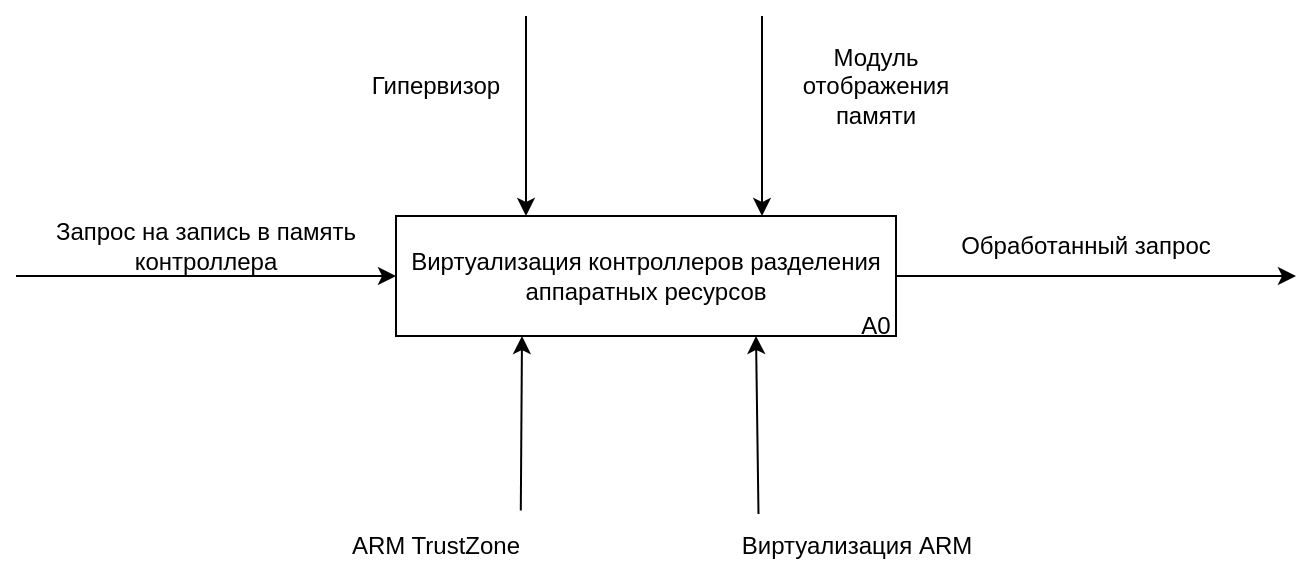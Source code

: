 <mxfile version="24.2.1" type="device" pages="2">
  <diagram name="Page-1" id="two7AJyQK5AV_vLxOYdT">
    <mxGraphModel dx="978" dy="252" grid="1" gridSize="10" guides="1" tooltips="1" connect="1" arrows="1" fold="1" page="1" pageScale="1" pageWidth="850" pageHeight="1100" math="0" shadow="0">
      <root>
        <mxCell id="0" />
        <mxCell id="1" parent="0" />
        <mxCell id="vDNXfYjLbYav8jDJaHbC-2" value="" style="endArrow=classic;html=1;rounded=0;entryX=0.5;entryY=0;entryDx=0;entryDy=0;" edge="1" parent="1">
          <mxGeometry width="50" height="50" relative="1" as="geometry">
            <mxPoint x="425" y="90" as="sourcePoint" />
            <mxPoint x="425" y="190" as="targetPoint" />
          </mxGeometry>
        </mxCell>
        <mxCell id="vDNXfYjLbYav8jDJaHbC-3" value="Виртуализация контроллеров разделения аппаратных ресурсов " style="rounded=0;whiteSpace=wrap;html=1;" vertex="1" parent="1">
          <mxGeometry x="360" y="190" width="250" height="60" as="geometry" />
        </mxCell>
        <mxCell id="vDNXfYjLbYav8jDJaHbC-4" value="" style="endArrow=classic;html=1;rounded=0;entryX=0;entryY=0.5;entryDx=0;entryDy=0;" edge="1" parent="1" target="vDNXfYjLbYav8jDJaHbC-3">
          <mxGeometry width="50" height="50" relative="1" as="geometry">
            <mxPoint x="170" y="220" as="sourcePoint" />
            <mxPoint x="450" y="200" as="targetPoint" />
          </mxGeometry>
        </mxCell>
        <mxCell id="vDNXfYjLbYav8jDJaHbC-5" value="" style="endArrow=classic;html=1;rounded=0;exitX=1;exitY=0.5;exitDx=0;exitDy=0;" edge="1" parent="1" source="vDNXfYjLbYav8jDJaHbC-3">
          <mxGeometry width="50" height="50" relative="1" as="geometry">
            <mxPoint x="400" y="250" as="sourcePoint" />
            <mxPoint x="810" y="220" as="targetPoint" />
          </mxGeometry>
        </mxCell>
        <mxCell id="vDNXfYjLbYav8jDJaHbC-6" value="Запрос на запись в память контроллера" style="text;html=1;align=center;verticalAlign=middle;whiteSpace=wrap;rounded=0;" vertex="1" parent="1">
          <mxGeometry x="180" y="190" width="170" height="30" as="geometry" />
        </mxCell>
        <mxCell id="vDNXfYjLbYav8jDJaHbC-11" value="Гипервизор" style="text;html=1;align=center;verticalAlign=middle;whiteSpace=wrap;rounded=0;" vertex="1" parent="1">
          <mxGeometry x="350" y="110" width="60" height="30" as="geometry" />
        </mxCell>
        <mxCell id="vDNXfYjLbYav8jDJaHbC-16" value="Обработанный запрос" style="text;html=1;align=center;verticalAlign=middle;whiteSpace=wrap;rounded=0;" vertex="1" parent="1">
          <mxGeometry x="630" y="190" width="150" height="30" as="geometry" />
        </mxCell>
        <mxCell id="vDNXfYjLbYav8jDJaHbC-17" value="A0" style="text;html=1;align=center;verticalAlign=middle;whiteSpace=wrap;rounded=0;" vertex="1" parent="1">
          <mxGeometry x="570" y="230" width="60" height="30" as="geometry" />
        </mxCell>
        <mxCell id="hFL_JA1HjYXLilo1OL7Q-1" value="" style="endArrow=classic;html=1;rounded=0;entryX=0.25;entryY=1;entryDx=0;entryDy=0;exitX=0.924;exitY=-0.09;exitDx=0;exitDy=0;exitPerimeter=0;" edge="1" parent="1" source="hFL_JA1HjYXLilo1OL7Q-3">
          <mxGeometry width="50" height="50" relative="1" as="geometry">
            <mxPoint x="423" y="330" as="sourcePoint" />
            <mxPoint x="423" y="250" as="targetPoint" />
          </mxGeometry>
        </mxCell>
        <mxCell id="hFL_JA1HjYXLilo1OL7Q-2" value="" style="endArrow=classic;html=1;rounded=0;entryX=0.25;entryY=1;entryDx=0;entryDy=0;exitX=0.11;exitY=-0.033;exitDx=0;exitDy=0;exitPerimeter=0;" edge="1" parent="1" source="hFL_JA1HjYXLilo1OL7Q-4">
          <mxGeometry width="50" height="50" relative="1" as="geometry">
            <mxPoint x="540" y="330" as="sourcePoint" />
            <mxPoint x="540" y="250" as="targetPoint" />
          </mxGeometry>
        </mxCell>
        <mxCell id="hFL_JA1HjYXLilo1OL7Q-3" value="ARM TrustZone" style="text;html=1;align=center;verticalAlign=middle;whiteSpace=wrap;rounded=0;" vertex="1" parent="1">
          <mxGeometry x="330" y="340" width="100" height="30" as="geometry" />
        </mxCell>
        <mxCell id="hFL_JA1HjYXLilo1OL7Q-4" value="Виртуализация ARM" style="text;html=1;align=center;verticalAlign=middle;whiteSpace=wrap;rounded=0;" vertex="1" parent="1">
          <mxGeometry x="527.5" y="340" width="125" height="30" as="geometry" />
        </mxCell>
        <mxCell id="hFL_JA1HjYXLilo1OL7Q-5" value="Модуль отображения памяти" style="text;html=1;align=center;verticalAlign=middle;whiteSpace=wrap;rounded=0;" vertex="1" parent="1">
          <mxGeometry x="555" y="110" width="90" height="30" as="geometry" />
        </mxCell>
        <mxCell id="hFL_JA1HjYXLilo1OL7Q-6" value="" style="endArrow=classic;html=1;rounded=0;entryX=0.25;entryY=0;entryDx=0;entryDy=0;" edge="1" parent="1">
          <mxGeometry width="50" height="50" relative="1" as="geometry">
            <mxPoint x="543" y="90" as="sourcePoint" />
            <mxPoint x="543" y="190" as="targetPoint" />
          </mxGeometry>
        </mxCell>
      </root>
    </mxGraphModel>
  </diagram>
  <diagram id="eidY-8nsqPivrirxlFFz" name="Page-2">
    <mxGraphModel dx="1497" dy="837" grid="1" gridSize="10" guides="1" tooltips="1" connect="1" arrows="1" fold="1" page="1" pageScale="1" pageWidth="850" pageHeight="1100" math="0" shadow="0">
      <root>
        <mxCell id="0" />
        <mxCell id="1" parent="0" />
        <mxCell id="N4-1eTYmswgsE6Q3dom0-1" value="" style="endArrow=classic;html=1;rounded=0;entryX=0.5;entryY=0;entryDx=0;entryDy=0;" edge="1" parent="1" target="N4-1eTYmswgsE6Q3dom0-2">
          <mxGeometry width="50" height="50" relative="1" as="geometry">
            <mxPoint x="485" y="90" as="sourcePoint" />
            <mxPoint x="470" y="140" as="targetPoint" />
          </mxGeometry>
        </mxCell>
        <mxCell id="N4-1eTYmswgsE6Q3dom0-2" value="Пометить область памяти контроллера как доступную только для чтения" style="rounded=0;whiteSpace=wrap;html=1;" vertex="1" parent="1">
          <mxGeometry x="360" y="190" width="250" height="60" as="geometry" />
        </mxCell>
        <mxCell id="N4-1eTYmswgsE6Q3dom0-3" value="" style="endArrow=classic;html=1;rounded=0;entryX=0;entryY=0.5;entryDx=0;entryDy=0;" edge="1" parent="1">
          <mxGeometry width="50" height="50" relative="1" as="geometry">
            <mxPoint x="550" y="374.5" as="sourcePoint" />
            <mxPoint x="740" y="374.5" as="targetPoint" />
          </mxGeometry>
        </mxCell>
        <mxCell id="N4-1eTYmswgsE6Q3dom0-4" value="" style="endArrow=classic;html=1;rounded=0;exitX=1;exitY=0.5;exitDx=0;exitDy=0;entryX=0;entryY=0.25;entryDx=0;entryDy=0;" edge="1" parent="1" source="N4-1eTYmswgsE6Q3dom0-2" target="N4-1eTYmswgsE6Q3dom0-11">
          <mxGeometry width="50" height="50" relative="1" as="geometry">
            <mxPoint x="400" y="250" as="sourcePoint" />
            <mxPoint x="810" y="220" as="targetPoint" />
            <Array as="points">
              <mxPoint x="650" y="220" />
              <mxPoint x="650" y="345" />
            </Array>
          </mxGeometry>
        </mxCell>
        <mxCell id="N4-1eTYmswgsE6Q3dom0-5" value="Запрос на запись в память контроллера" style="text;html=1;align=center;verticalAlign=middle;whiteSpace=wrap;rounded=0;" vertex="1" parent="1">
          <mxGeometry x="560" y="380" width="170" height="30" as="geometry" />
        </mxCell>
        <mxCell id="N4-1eTYmswgsE6Q3dom0-6" value="Модуль отображения памяти" style="text;html=1;align=center;verticalAlign=middle;whiteSpace=wrap;rounded=0;" vertex="1" parent="1">
          <mxGeometry x="500" y="100" width="60" height="30" as="geometry" />
        </mxCell>
        <mxCell id="N4-1eTYmswgsE6Q3dom0-7" value="" style="endArrow=classic;html=1;rounded=0;entryX=0.5;entryY=1;entryDx=0;entryDy=0;" edge="1" parent="1" target="N4-1eTYmswgsE6Q3dom0-2">
          <mxGeometry width="50" height="50" relative="1" as="geometry">
            <mxPoint x="485" y="330" as="sourcePoint" />
            <mxPoint x="540" y="250" as="targetPoint" />
          </mxGeometry>
        </mxCell>
        <mxCell id="N4-1eTYmswgsE6Q3dom0-8" value="ARM TrustZone" style="text;html=1;align=center;verticalAlign=middle;whiteSpace=wrap;rounded=0;" vertex="1" parent="1">
          <mxGeometry x="425" y="330" width="125" height="30" as="geometry" />
        </mxCell>
        <mxCell id="N4-1eTYmswgsE6Q3dom0-10" value="A1" style="text;html=1;align=center;verticalAlign=middle;whiteSpace=wrap;rounded=0;" vertex="1" parent="1">
          <mxGeometry x="570" y="230" width="60" height="30" as="geometry" />
        </mxCell>
        <mxCell id="N4-1eTYmswgsE6Q3dom0-11" value="Сгенерировать исключение попытки записи в область памяти контроллера" style="rounded=0;whiteSpace=wrap;html=1;" vertex="1" parent="1">
          <mxGeometry x="740" y="330" width="250" height="60" as="geometry" />
        </mxCell>
        <mxCell id="N4-1eTYmswgsE6Q3dom0-12" value="Проверить какая ВМ запрашивает запись" style="rounded=0;whiteSpace=wrap;html=1;" vertex="1" parent="1">
          <mxGeometry x="1100" y="450" width="250" height="60" as="geometry" />
        </mxCell>
        <mxCell id="N4-1eTYmswgsE6Q3dom0-13" value="Обработать запрос " style="rounded=0;whiteSpace=wrap;html=1;" vertex="1" parent="1">
          <mxGeometry x="1450" y="550" width="250" height="60" as="geometry" />
        </mxCell>
        <mxCell id="N4-1eTYmswgsE6Q3dom0-14" value="" style="endArrow=classic;html=1;rounded=0;exitX=1;exitY=0.5;exitDx=0;exitDy=0;entryX=0;entryY=0.5;entryDx=0;entryDy=0;" edge="1" parent="1" source="N4-1eTYmswgsE6Q3dom0-11" target="N4-1eTYmswgsE6Q3dom0-12">
          <mxGeometry width="50" height="50" relative="1" as="geometry">
            <mxPoint x="980" y="480" as="sourcePoint" />
            <mxPoint x="1030" y="430" as="targetPoint" />
            <Array as="points">
              <mxPoint x="1020" y="360" />
              <mxPoint x="1020" y="480" />
            </Array>
          </mxGeometry>
        </mxCell>
        <mxCell id="N4-1eTYmswgsE6Q3dom0-15" value="Запрос" style="text;html=1;align=center;verticalAlign=middle;whiteSpace=wrap;rounded=0;" vertex="1" parent="1">
          <mxGeometry x="980" y="450" width="170" height="30" as="geometry" />
        </mxCell>
        <mxCell id="N4-1eTYmswgsE6Q3dom0-16" value="" style="endArrow=classic;html=1;rounded=0;exitX=1;exitY=0.5;exitDx=0;exitDy=0;entryX=0;entryY=0.5;entryDx=0;entryDy=0;" edge="1" parent="1" source="N4-1eTYmswgsE6Q3dom0-12" target="N4-1eTYmswgsE6Q3dom0-13">
          <mxGeometry width="50" height="50" relative="1" as="geometry">
            <mxPoint x="1150" y="390" as="sourcePoint" />
            <mxPoint x="1200" y="340" as="targetPoint" />
            <Array as="points">
              <mxPoint x="1380" y="480" />
              <mxPoint x="1380" y="580" />
            </Array>
          </mxGeometry>
        </mxCell>
        <mxCell id="N4-1eTYmswgsE6Q3dom0-17" value="Запрос" style="text;html=1;align=center;verticalAlign=middle;whiteSpace=wrap;rounded=0;" vertex="1" parent="1">
          <mxGeometry x="1330" y="550" width="170" height="30" as="geometry" />
        </mxCell>
        <mxCell id="XKv15EnR_aN_UG9g1W0T-1" value="" style="endArrow=classic;html=1;rounded=0;exitX=1;exitY=0.5;exitDx=0;exitDy=0;" edge="1" parent="1">
          <mxGeometry width="50" height="50" relative="1" as="geometry">
            <mxPoint x="1700" y="590" as="sourcePoint" />
            <mxPoint x="1900" y="590" as="targetPoint" />
          </mxGeometry>
        </mxCell>
        <mxCell id="XKv15EnR_aN_UG9g1W0T-2" value="Обработанный запрос" style="text;html=1;align=center;verticalAlign=middle;whiteSpace=wrap;rounded=0;" vertex="1" parent="1">
          <mxGeometry x="1720" y="560" width="150" height="30" as="geometry" />
        </mxCell>
        <mxCell id="XKv15EnR_aN_UG9g1W0T-3" value="A2" style="text;html=1;align=center;verticalAlign=middle;whiteSpace=wrap;rounded=0;" vertex="1" parent="1">
          <mxGeometry x="950" y="370" width="60" height="30" as="geometry" />
        </mxCell>
        <mxCell id="XKv15EnR_aN_UG9g1W0T-4" value="A3" style="text;html=1;align=center;verticalAlign=middle;whiteSpace=wrap;rounded=0;" vertex="1" parent="1">
          <mxGeometry x="1310" y="490" width="60" height="30" as="geometry" />
        </mxCell>
        <mxCell id="XKv15EnR_aN_UG9g1W0T-5" value="A4" style="text;html=1;align=center;verticalAlign=middle;whiteSpace=wrap;rounded=0;" vertex="1" parent="1">
          <mxGeometry x="1660" y="590" width="60" height="30" as="geometry" />
        </mxCell>
        <mxCell id="XKv15EnR_aN_UG9g1W0T-6" value="" style="endArrow=classic;html=1;rounded=0;entryX=0.5;entryY=0;entryDx=0;entryDy=0;" edge="1" parent="1">
          <mxGeometry width="50" height="50" relative="1" as="geometry">
            <mxPoint x="860" y="240" as="sourcePoint" />
            <mxPoint x="860" y="330" as="targetPoint" />
          </mxGeometry>
        </mxCell>
        <mxCell id="XKv15EnR_aN_UG9g1W0T-7" value="Гипервизор" style="text;html=1;align=center;verticalAlign=middle;whiteSpace=wrap;rounded=0;" vertex="1" parent="1">
          <mxGeometry x="875" y="240" width="60" height="30" as="geometry" />
        </mxCell>
        <mxCell id="XKv15EnR_aN_UG9g1W0T-8" value="" style="endArrow=classic;html=1;rounded=0;entryX=0.5;entryY=0;entryDx=0;entryDy=0;" edge="1" parent="1">
          <mxGeometry width="50" height="50" relative="1" as="geometry">
            <mxPoint x="1570" y="450" as="sourcePoint" />
            <mxPoint x="1570" y="550" as="targetPoint" />
          </mxGeometry>
        </mxCell>
        <mxCell id="XKv15EnR_aN_UG9g1W0T-9" value="Изолированное окружение" style="text;html=1;align=center;verticalAlign=middle;whiteSpace=wrap;rounded=0;" vertex="1" parent="1">
          <mxGeometry x="1600" y="450" width="60" height="30" as="geometry" />
        </mxCell>
        <mxCell id="XKv15EnR_aN_UG9g1W0T-10" value="" style="endArrow=classic;html=1;rounded=0;entryX=0.5;entryY=1;entryDx=0;entryDy=0;" edge="1" parent="1">
          <mxGeometry width="50" height="50" relative="1" as="geometry">
            <mxPoint x="860" y="470" as="sourcePoint" />
            <mxPoint x="860" y="390" as="targetPoint" />
          </mxGeometry>
        </mxCell>
        <mxCell id="XKv15EnR_aN_UG9g1W0T-11" value="Виртуализация ARM" style="text;html=1;align=center;verticalAlign=middle;whiteSpace=wrap;rounded=0;" vertex="1" parent="1">
          <mxGeometry x="800" y="470" width="125" height="30" as="geometry" />
        </mxCell>
        <mxCell id="XKv15EnR_aN_UG9g1W0T-12" value="" style="endArrow=classic;html=1;rounded=0;entryX=0.5;entryY=1;entryDx=0;entryDy=0;" edge="1" parent="1">
          <mxGeometry width="50" height="50" relative="1" as="geometry">
            <mxPoint x="1222.5" y="590" as="sourcePoint" />
            <mxPoint x="1222.5" y="510" as="targetPoint" />
          </mxGeometry>
        </mxCell>
        <mxCell id="XKv15EnR_aN_UG9g1W0T-13" value="Виртуализация ARM" style="text;html=1;align=center;verticalAlign=middle;whiteSpace=wrap;rounded=0;" vertex="1" parent="1">
          <mxGeometry x="1162.5" y="590" width="125" height="30" as="geometry" />
        </mxCell>
        <mxCell id="XKv15EnR_aN_UG9g1W0T-14" value="" style="endArrow=classic;html=1;rounded=0;entryX=0.5;entryY=1;entryDx=0;entryDy=0;" edge="1" parent="1">
          <mxGeometry width="50" height="50" relative="1" as="geometry">
            <mxPoint x="1572.5" y="690" as="sourcePoint" />
            <mxPoint x="1572.5" y="610" as="targetPoint" />
          </mxGeometry>
        </mxCell>
        <mxCell id="XKv15EnR_aN_UG9g1W0T-15" value="Виртуализация ARM" style="text;html=1;align=center;verticalAlign=middle;whiteSpace=wrap;rounded=0;" vertex="1" parent="1">
          <mxGeometry x="1512.5" y="690" width="125" height="30" as="geometry" />
        </mxCell>
        <mxCell id="XKv15EnR_aN_UG9g1W0T-16" value="" style="endArrow=classic;html=1;rounded=0;entryX=0.5;entryY=0;entryDx=0;entryDy=0;" edge="1" parent="1">
          <mxGeometry width="50" height="50" relative="1" as="geometry">
            <mxPoint x="1220" y="360" as="sourcePoint" />
            <mxPoint x="1220" y="450" as="targetPoint" />
          </mxGeometry>
        </mxCell>
        <mxCell id="XKv15EnR_aN_UG9g1W0T-17" value="Гипервизор" style="text;html=1;align=center;verticalAlign=middle;whiteSpace=wrap;rounded=0;" vertex="1" parent="1">
          <mxGeometry x="1235" y="360" width="60" height="30" as="geometry" />
        </mxCell>
      </root>
    </mxGraphModel>
  </diagram>
</mxfile>
